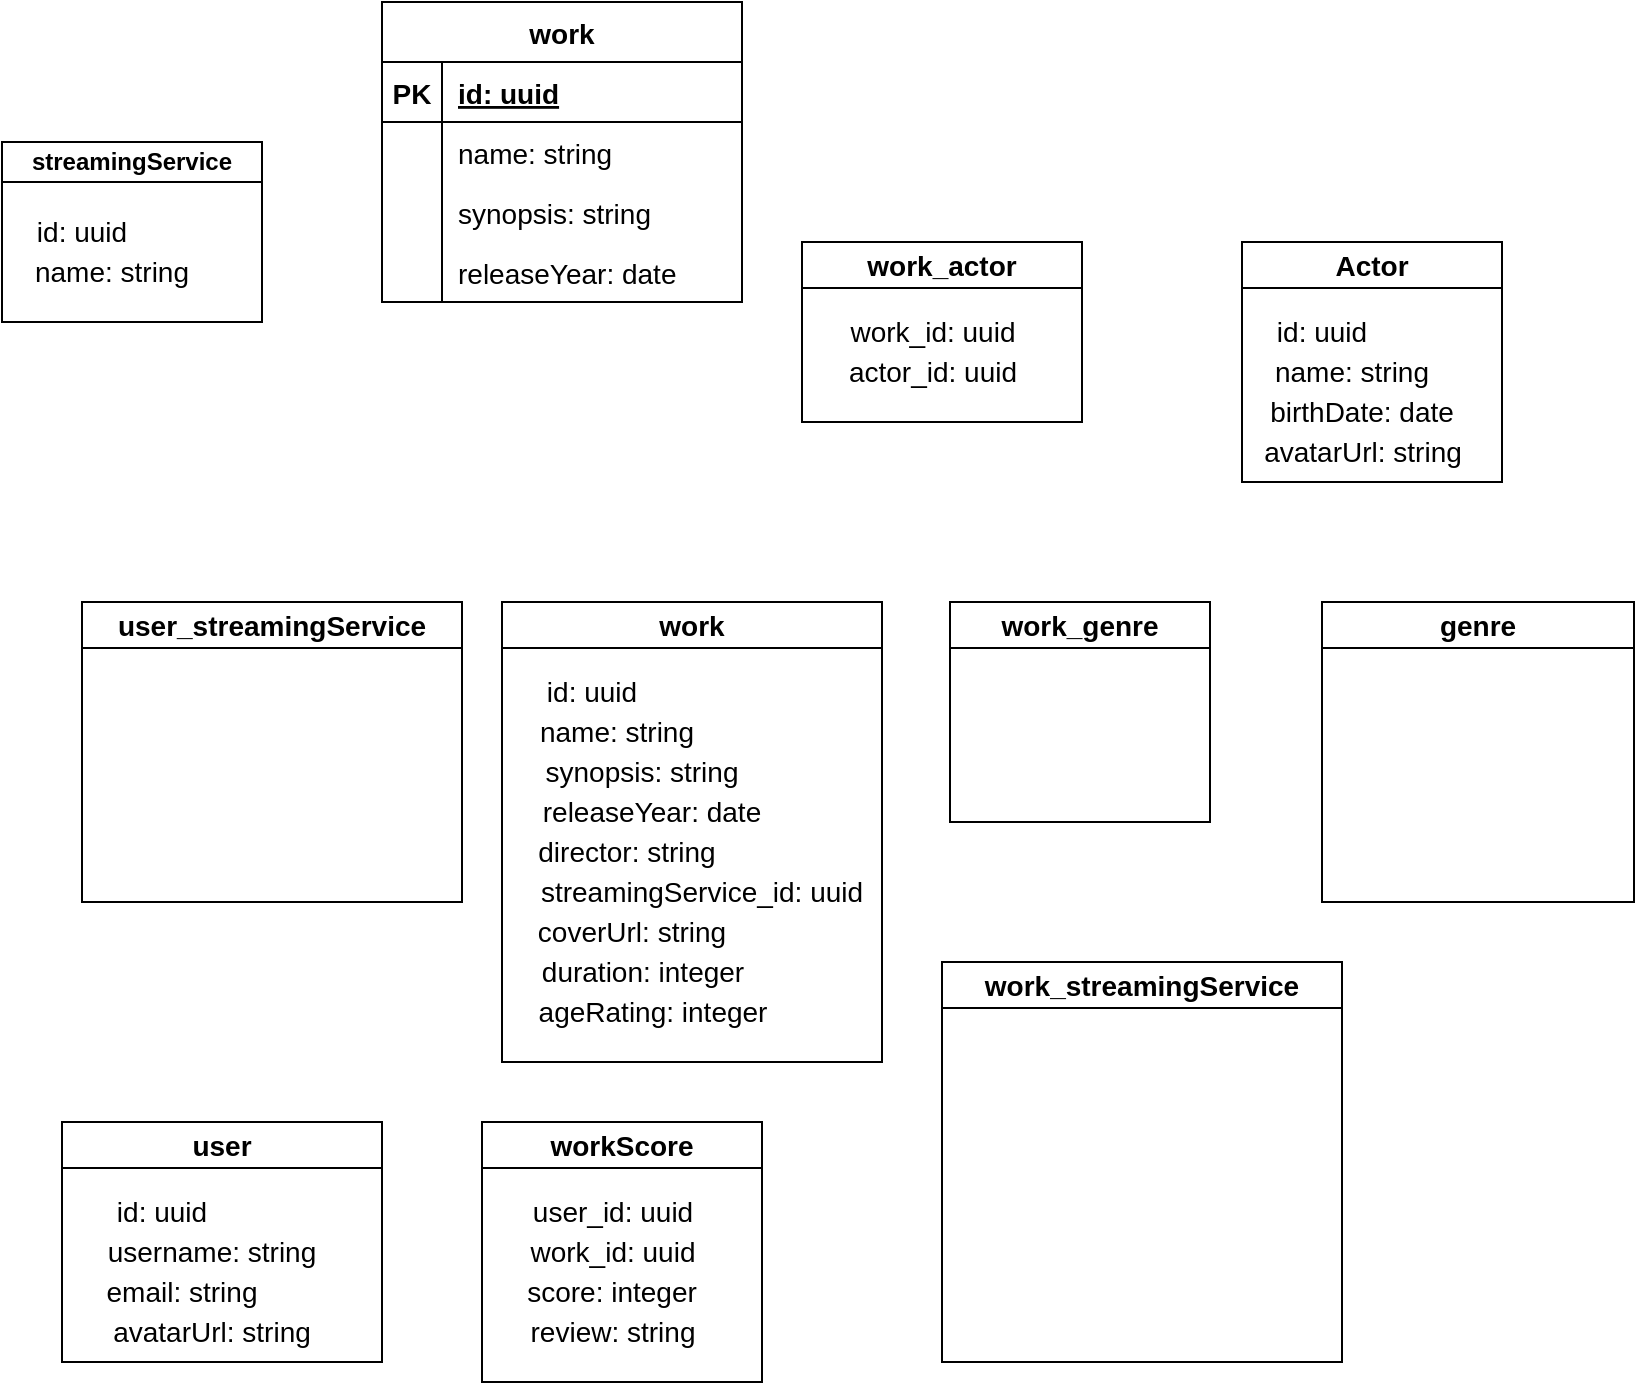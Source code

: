 <mxfile version="20.8.0" type="github">
  <diagram id="oqoqRvbYc-naUWVSfU3T" name="Página-1">
    <mxGraphModel dx="1707" dy="1653" grid="1" gridSize="10" guides="1" tooltips="1" connect="1" arrows="1" fold="1" page="1" pageScale="1" pageWidth="827" pageHeight="1169" math="0" shadow="0">
      <root>
        <mxCell id="0" />
        <mxCell id="1" parent="0" />
        <mxCell id="uNI_Savehtp89ngY_AbR-4" value="streamingService" style="swimlane;whiteSpace=wrap;html=1;startSize=20;" vertex="1" parent="1">
          <mxGeometry x="-60" width="130" height="90" as="geometry" />
        </mxCell>
        <mxCell id="uNI_Savehtp89ngY_AbR-5" value="id: uuid" style="text;html=1;strokeColor=none;fillColor=none;align=center;verticalAlign=middle;whiteSpace=wrap;rounded=0;fontSize=14;" vertex="1" parent="uNI_Savehtp89ngY_AbR-4">
          <mxGeometry x="10" y="30" width="60" height="30" as="geometry" />
        </mxCell>
        <mxCell id="uNI_Savehtp89ngY_AbR-6" value="name: string" style="text;html=1;strokeColor=none;fillColor=none;align=center;verticalAlign=middle;whiteSpace=wrap;rounded=0;fontSize=14;" vertex="1" parent="uNI_Savehtp89ngY_AbR-4">
          <mxGeometry y="50" width="110" height="30" as="geometry" />
        </mxCell>
        <mxCell id="uNI_Savehtp89ngY_AbR-7" value="Actor" style="swimlane;whiteSpace=wrap;html=1;fontSize=14;" vertex="1" parent="1">
          <mxGeometry x="560" y="50" width="130" height="120" as="geometry" />
        </mxCell>
        <mxCell id="uNI_Savehtp89ngY_AbR-8" value="id: uuid" style="text;html=1;strokeColor=none;fillColor=none;align=center;verticalAlign=middle;whiteSpace=wrap;rounded=0;fontSize=14;" vertex="1" parent="uNI_Savehtp89ngY_AbR-7">
          <mxGeometry x="10" y="30" width="60" height="30" as="geometry" />
        </mxCell>
        <mxCell id="uNI_Savehtp89ngY_AbR-9" value="name: string" style="text;html=1;strokeColor=none;fillColor=none;align=center;verticalAlign=middle;whiteSpace=wrap;rounded=0;fontSize=14;" vertex="1" parent="uNI_Savehtp89ngY_AbR-7">
          <mxGeometry x="5" y="50" width="100" height="30" as="geometry" />
        </mxCell>
        <mxCell id="uNI_Savehtp89ngY_AbR-10" value="birthDate: date" style="text;html=1;strokeColor=none;fillColor=none;align=center;verticalAlign=middle;whiteSpace=wrap;rounded=0;fontSize=14;" vertex="1" parent="uNI_Savehtp89ngY_AbR-7">
          <mxGeometry x="5" y="70" width="110" height="30" as="geometry" />
        </mxCell>
        <mxCell id="uNI_Savehtp89ngY_AbR-37" value="avatarUrl: string" style="text;html=1;align=center;verticalAlign=middle;resizable=0;points=[];autosize=1;strokeColor=none;fillColor=none;fontSize=14;" vertex="1" parent="uNI_Savehtp89ngY_AbR-7">
          <mxGeometry y="90" width="120" height="30" as="geometry" />
        </mxCell>
        <mxCell id="uNI_Savehtp89ngY_AbR-11" value="work" style="swimlane;whiteSpace=wrap;html=1;fontSize=14;" vertex="1" parent="1">
          <mxGeometry x="190" y="230" width="190" height="230" as="geometry" />
        </mxCell>
        <mxCell id="uNI_Savehtp89ngY_AbR-12" value="id: uuid" style="text;html=1;strokeColor=none;fillColor=none;align=center;verticalAlign=middle;whiteSpace=wrap;rounded=0;fontSize=14;" vertex="1" parent="uNI_Savehtp89ngY_AbR-11">
          <mxGeometry x="15" y="30" width="60" height="30" as="geometry" />
        </mxCell>
        <mxCell id="uNI_Savehtp89ngY_AbR-13" value="name: string&lt;br&gt;" style="text;html=1;strokeColor=none;fillColor=none;align=center;verticalAlign=middle;whiteSpace=wrap;rounded=0;fontSize=14;" vertex="1" parent="uNI_Savehtp89ngY_AbR-11">
          <mxGeometry y="50" width="115" height="30" as="geometry" />
        </mxCell>
        <mxCell id="uNI_Savehtp89ngY_AbR-16" value="synopsis: string" style="text;html=1;strokeColor=none;fillColor=none;align=center;verticalAlign=middle;whiteSpace=wrap;rounded=0;fontSize=14;" vertex="1" parent="uNI_Savehtp89ngY_AbR-11">
          <mxGeometry x="15" y="70" width="110" height="30" as="geometry" />
        </mxCell>
        <mxCell id="uNI_Savehtp89ngY_AbR-17" value="releaseYear: date" style="text;html=1;strokeColor=none;fillColor=none;align=center;verticalAlign=middle;whiteSpace=wrap;rounded=0;fontSize=14;" vertex="1" parent="uNI_Savehtp89ngY_AbR-11">
          <mxGeometry x="15" y="90" width="120" height="30" as="geometry" />
        </mxCell>
        <mxCell id="uNI_Savehtp89ngY_AbR-18" value="director: string" style="text;html=1;strokeColor=none;fillColor=none;align=center;verticalAlign=middle;whiteSpace=wrap;rounded=0;fontSize=14;" vertex="1" parent="uNI_Savehtp89ngY_AbR-11">
          <mxGeometry x="15" y="110" width="95" height="30" as="geometry" />
        </mxCell>
        <mxCell id="uNI_Savehtp89ngY_AbR-22" value="streamingService_id: uuid" style="text;html=1;strokeColor=none;fillColor=none;align=center;verticalAlign=middle;whiteSpace=wrap;rounded=0;fontSize=14;" vertex="1" parent="uNI_Savehtp89ngY_AbR-11">
          <mxGeometry y="130" width="200" height="30" as="geometry" />
        </mxCell>
        <mxCell id="uNI_Savehtp89ngY_AbR-24" value="coverUrl: string" style="text;html=1;strokeColor=none;fillColor=none;align=center;verticalAlign=middle;whiteSpace=wrap;rounded=0;fontSize=14;" vertex="1" parent="uNI_Savehtp89ngY_AbR-11">
          <mxGeometry y="150" width="130" height="30" as="geometry" />
        </mxCell>
        <mxCell id="uNI_Savehtp89ngY_AbR-38" value="duration: integer&lt;br&gt;" style="text;html=1;align=center;verticalAlign=middle;resizable=0;points=[];autosize=1;strokeColor=none;fillColor=none;fontSize=14;" vertex="1" parent="uNI_Savehtp89ngY_AbR-11">
          <mxGeometry x="10" y="170" width="120" height="30" as="geometry" />
        </mxCell>
        <mxCell id="uNI_Savehtp89ngY_AbR-39" value="ageRating: integer" style="text;html=1;align=center;verticalAlign=middle;resizable=0;points=[];autosize=1;strokeColor=none;fillColor=none;fontSize=14;" vertex="1" parent="uNI_Savehtp89ngY_AbR-11">
          <mxGeometry x="5" y="190" width="140" height="30" as="geometry" />
        </mxCell>
        <mxCell id="uNI_Savehtp89ngY_AbR-19" value="genre" style="swimlane;whiteSpace=wrap;html=1;fontSize=14;" vertex="1" parent="1">
          <mxGeometry x="600" y="230" width="156" height="150" as="geometry" />
        </mxCell>
        <mxCell id="uNI_Savehtp89ngY_AbR-20" value="work_genre" style="swimlane;whiteSpace=wrap;html=1;fontSize=14;startSize=23;" vertex="1" parent="1">
          <mxGeometry x="414" y="230" width="130" height="110" as="geometry" />
        </mxCell>
        <mxCell id="uNI_Savehtp89ngY_AbR-21" value="work_actor" style="swimlane;whiteSpace=wrap;html=1;fontSize=14;" vertex="1" parent="1">
          <mxGeometry x="340" y="50" width="140" height="90" as="geometry" />
        </mxCell>
        <mxCell id="uNI_Savehtp89ngY_AbR-40" value="work_id: uuid" style="text;html=1;align=center;verticalAlign=middle;resizable=0;points=[];autosize=1;strokeColor=none;fillColor=none;fontSize=14;" vertex="1" parent="uNI_Savehtp89ngY_AbR-21">
          <mxGeometry x="10" y="30" width="110" height="30" as="geometry" />
        </mxCell>
        <mxCell id="uNI_Savehtp89ngY_AbR-41" value="actor_id: uuid" style="text;html=1;align=center;verticalAlign=middle;resizable=0;points=[];autosize=1;strokeColor=none;fillColor=none;fontSize=14;" vertex="1" parent="uNI_Savehtp89ngY_AbR-21">
          <mxGeometry x="10" y="50" width="110" height="30" as="geometry" />
        </mxCell>
        <mxCell id="uNI_Savehtp89ngY_AbR-25" value="user_streamingService" style="swimlane;whiteSpace=wrap;html=1;fontSize=14;" vertex="1" parent="1">
          <mxGeometry x="-20" y="230" width="190" height="150" as="geometry" />
        </mxCell>
        <mxCell id="uNI_Savehtp89ngY_AbR-26" value="workScore" style="swimlane;whiteSpace=wrap;html=1;fontSize=14;" vertex="1" parent="1">
          <mxGeometry x="180" y="490" width="140" height="130" as="geometry" />
        </mxCell>
        <mxCell id="uNI_Savehtp89ngY_AbR-32" value="user_id: uuid" style="text;html=1;align=center;verticalAlign=middle;resizable=0;points=[];autosize=1;strokeColor=none;fillColor=none;fontSize=14;" vertex="1" parent="uNI_Savehtp89ngY_AbR-26">
          <mxGeometry x="15" y="30" width="100" height="30" as="geometry" />
        </mxCell>
        <mxCell id="uNI_Savehtp89ngY_AbR-33" value="work_id: uuid" style="text;html=1;align=center;verticalAlign=middle;resizable=0;points=[];autosize=1;strokeColor=none;fillColor=none;fontSize=14;" vertex="1" parent="uNI_Savehtp89ngY_AbR-26">
          <mxGeometry x="10" y="50" width="110" height="30" as="geometry" />
        </mxCell>
        <mxCell id="uNI_Savehtp89ngY_AbR-34" value="score: integer" style="text;html=1;strokeColor=none;fillColor=none;align=center;verticalAlign=middle;whiteSpace=wrap;rounded=0;fontSize=14;" vertex="1" parent="uNI_Savehtp89ngY_AbR-26">
          <mxGeometry x="10" y="70" width="110" height="30" as="geometry" />
        </mxCell>
        <mxCell id="uNI_Savehtp89ngY_AbR-35" value="review: string" style="text;html=1;align=center;verticalAlign=middle;resizable=0;points=[];autosize=1;strokeColor=none;fillColor=none;fontSize=14;" vertex="1" parent="uNI_Savehtp89ngY_AbR-26">
          <mxGeometry x="10" y="90" width="110" height="30" as="geometry" />
        </mxCell>
        <mxCell id="uNI_Savehtp89ngY_AbR-27" value="user" style="swimlane;whiteSpace=wrap;html=1;fontSize=14;" vertex="1" parent="1">
          <mxGeometry x="-30" y="490" width="160" height="120" as="geometry" />
        </mxCell>
        <mxCell id="uNI_Savehtp89ngY_AbR-29" value="id: uuid" style="text;html=1;strokeColor=none;fillColor=none;align=center;verticalAlign=middle;whiteSpace=wrap;rounded=0;fontSize=14;" vertex="1" parent="uNI_Savehtp89ngY_AbR-27">
          <mxGeometry x="20" y="30" width="60" height="30" as="geometry" />
        </mxCell>
        <mxCell id="uNI_Savehtp89ngY_AbR-30" value="username: string" style="text;html=1;strokeColor=none;fillColor=none;align=center;verticalAlign=middle;whiteSpace=wrap;rounded=0;fontSize=14;" vertex="1" parent="uNI_Savehtp89ngY_AbR-27">
          <mxGeometry x="20" y="50" width="110" height="30" as="geometry" />
        </mxCell>
        <mxCell id="uNI_Savehtp89ngY_AbR-31" value="email: string" style="text;html=1;strokeColor=none;fillColor=none;align=center;verticalAlign=middle;whiteSpace=wrap;rounded=0;fontSize=14;" vertex="1" parent="uNI_Savehtp89ngY_AbR-27">
          <mxGeometry x="20" y="70" width="80" height="30" as="geometry" />
        </mxCell>
        <mxCell id="uNI_Savehtp89ngY_AbR-28" value="avatarUrl: string" style="text;html=1;strokeColor=none;fillColor=none;align=center;verticalAlign=middle;whiteSpace=wrap;rounded=0;fontSize=14;" vertex="1" parent="uNI_Savehtp89ngY_AbR-27">
          <mxGeometry x="20" y="90" width="110" height="30" as="geometry" />
        </mxCell>
        <mxCell id="uNI_Savehtp89ngY_AbR-36" value="work_streamingService" style="swimlane;whiteSpace=wrap;html=1;fontSize=14;" vertex="1" parent="1">
          <mxGeometry x="410" y="410" width="200" height="200" as="geometry" />
        </mxCell>
        <mxCell id="uNI_Savehtp89ngY_AbR-56" value="work" style="shape=table;startSize=30;container=1;collapsible=1;childLayout=tableLayout;fixedRows=1;rowLines=0;fontStyle=1;align=center;resizeLast=1;fontSize=14;" vertex="1" parent="1">
          <mxGeometry x="130" y="-70" width="180" height="150" as="geometry">
            <mxRectangle x="180" y="-80" width="70" height="30" as="alternateBounds" />
          </mxGeometry>
        </mxCell>
        <mxCell id="uNI_Savehtp89ngY_AbR-57" value="" style="shape=tableRow;horizontal=0;startSize=0;swimlaneHead=0;swimlaneBody=0;fillColor=none;collapsible=0;dropTarget=0;points=[[0,0.5],[1,0.5]];portConstraint=eastwest;top=0;left=0;right=0;bottom=1;fontSize=14;" vertex="1" parent="uNI_Savehtp89ngY_AbR-56">
          <mxGeometry y="30" width="180" height="30" as="geometry" />
        </mxCell>
        <mxCell id="uNI_Savehtp89ngY_AbR-58" value="PK" style="shape=partialRectangle;connectable=0;fillColor=none;top=0;left=0;bottom=0;right=0;fontStyle=1;overflow=hidden;fontSize=14;" vertex="1" parent="uNI_Savehtp89ngY_AbR-57">
          <mxGeometry width="30" height="30" as="geometry">
            <mxRectangle width="30" height="30" as="alternateBounds" />
          </mxGeometry>
        </mxCell>
        <mxCell id="uNI_Savehtp89ngY_AbR-59" value="id: uuid" style="shape=partialRectangle;connectable=0;fillColor=none;top=0;left=0;bottom=0;right=0;align=left;spacingLeft=6;fontStyle=5;overflow=hidden;fontSize=14;" vertex="1" parent="uNI_Savehtp89ngY_AbR-57">
          <mxGeometry x="30" width="150" height="30" as="geometry">
            <mxRectangle width="150" height="30" as="alternateBounds" />
          </mxGeometry>
        </mxCell>
        <mxCell id="uNI_Savehtp89ngY_AbR-60" value="" style="shape=tableRow;horizontal=0;startSize=0;swimlaneHead=0;swimlaneBody=0;fillColor=none;collapsible=0;dropTarget=0;points=[[0,0.5],[1,0.5]];portConstraint=eastwest;top=0;left=0;right=0;bottom=0;fontSize=14;" vertex="1" parent="uNI_Savehtp89ngY_AbR-56">
          <mxGeometry y="60" width="180" height="30" as="geometry" />
        </mxCell>
        <mxCell id="uNI_Savehtp89ngY_AbR-61" value="" style="shape=partialRectangle;connectable=0;fillColor=none;top=0;left=0;bottom=0;right=0;editable=1;overflow=hidden;fontSize=14;" vertex="1" parent="uNI_Savehtp89ngY_AbR-60">
          <mxGeometry width="30" height="30" as="geometry">
            <mxRectangle width="30" height="30" as="alternateBounds" />
          </mxGeometry>
        </mxCell>
        <mxCell id="uNI_Savehtp89ngY_AbR-62" value="name: string" style="shape=partialRectangle;connectable=0;fillColor=none;top=0;left=0;bottom=0;right=0;align=left;spacingLeft=6;overflow=hidden;fontSize=14;" vertex="1" parent="uNI_Savehtp89ngY_AbR-60">
          <mxGeometry x="30" width="150" height="30" as="geometry">
            <mxRectangle width="150" height="30" as="alternateBounds" />
          </mxGeometry>
        </mxCell>
        <mxCell id="uNI_Savehtp89ngY_AbR-63" value="" style="shape=tableRow;horizontal=0;startSize=0;swimlaneHead=0;swimlaneBody=0;fillColor=none;collapsible=0;dropTarget=0;points=[[0,0.5],[1,0.5]];portConstraint=eastwest;top=0;left=0;right=0;bottom=0;fontSize=14;" vertex="1" parent="uNI_Savehtp89ngY_AbR-56">
          <mxGeometry y="90" width="180" height="30" as="geometry" />
        </mxCell>
        <mxCell id="uNI_Savehtp89ngY_AbR-64" value="" style="shape=partialRectangle;connectable=0;fillColor=none;top=0;left=0;bottom=0;right=0;editable=1;overflow=hidden;fontSize=14;" vertex="1" parent="uNI_Savehtp89ngY_AbR-63">
          <mxGeometry width="30" height="30" as="geometry">
            <mxRectangle width="30" height="30" as="alternateBounds" />
          </mxGeometry>
        </mxCell>
        <mxCell id="uNI_Savehtp89ngY_AbR-65" value="synopsis: string" style="shape=partialRectangle;connectable=0;fillColor=none;top=0;left=0;bottom=0;right=0;align=left;spacingLeft=6;overflow=hidden;fontSize=14;" vertex="1" parent="uNI_Savehtp89ngY_AbR-63">
          <mxGeometry x="30" width="150" height="30" as="geometry">
            <mxRectangle width="150" height="30" as="alternateBounds" />
          </mxGeometry>
        </mxCell>
        <mxCell id="uNI_Savehtp89ngY_AbR-66" value="" style="shape=tableRow;horizontal=0;startSize=0;swimlaneHead=0;swimlaneBody=0;fillColor=none;collapsible=0;dropTarget=0;points=[[0,0.5],[1,0.5]];portConstraint=eastwest;top=0;left=0;right=0;bottom=0;fontSize=14;" vertex="1" parent="uNI_Savehtp89ngY_AbR-56">
          <mxGeometry y="120" width="180" height="30" as="geometry" />
        </mxCell>
        <mxCell id="uNI_Savehtp89ngY_AbR-67" value="" style="shape=partialRectangle;connectable=0;fillColor=none;top=0;left=0;bottom=0;right=0;editable=1;overflow=hidden;fontSize=14;" vertex="1" parent="uNI_Savehtp89ngY_AbR-66">
          <mxGeometry width="30" height="30" as="geometry">
            <mxRectangle width="30" height="30" as="alternateBounds" />
          </mxGeometry>
        </mxCell>
        <mxCell id="uNI_Savehtp89ngY_AbR-68" value="releaseYear: date" style="shape=partialRectangle;connectable=0;fillColor=none;top=0;left=0;bottom=0;right=0;align=left;spacingLeft=6;overflow=hidden;fontSize=14;" vertex="1" parent="uNI_Savehtp89ngY_AbR-66">
          <mxGeometry x="30" width="150" height="30" as="geometry">
            <mxRectangle width="150" height="30" as="alternateBounds" />
          </mxGeometry>
        </mxCell>
      </root>
    </mxGraphModel>
  </diagram>
</mxfile>
